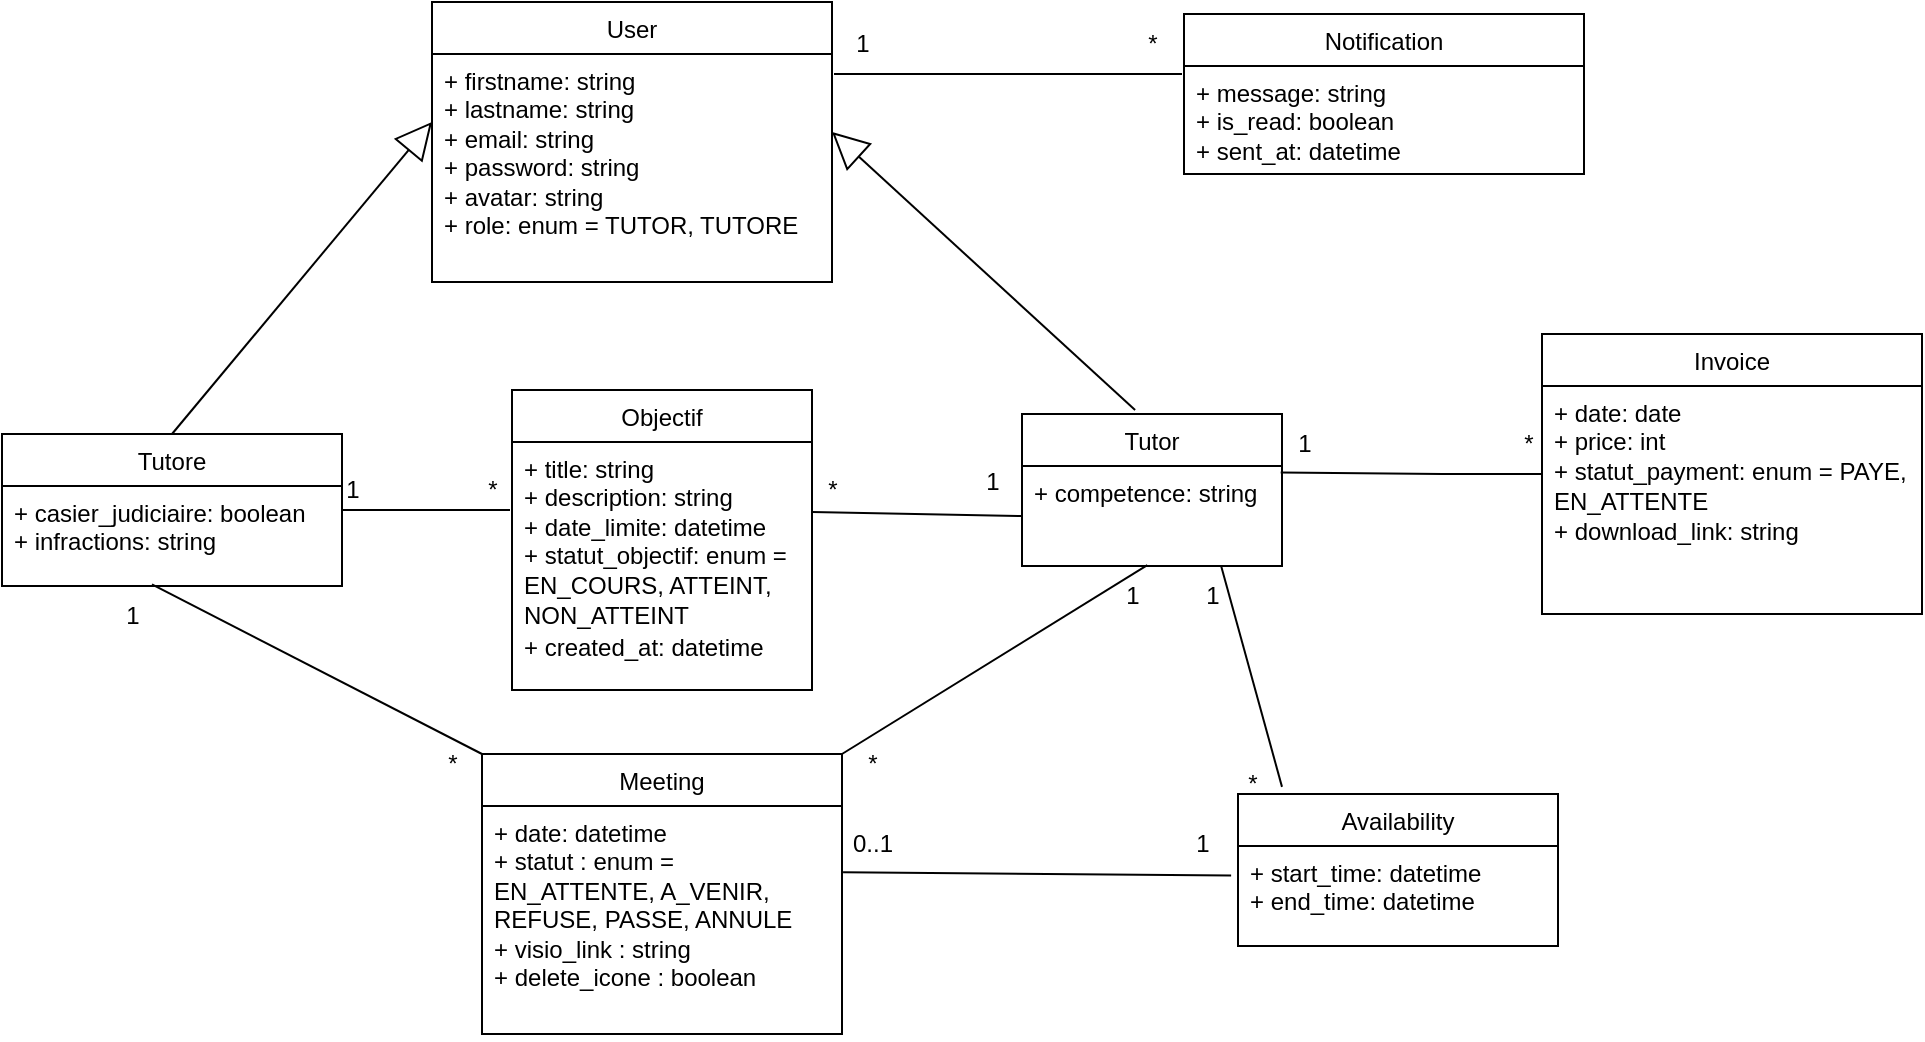 <mxfile version="26.2.13">
  <diagram name="Page-1" id="e7e014a7-5840-1c2e-5031-d8a46d1fe8dd">
    <mxGraphModel dx="1283" dy="527" grid="1" gridSize="10" guides="1" tooltips="1" connect="1" arrows="1" fold="1" page="1" pageScale="1" pageWidth="1169" pageHeight="826" background="none" math="0" shadow="0">
      <root>
        <mxCell id="0" />
        <mxCell id="1" parent="0" />
        <mxCell id="kNmYof3E53R_5Ev27kBF-41" value="&lt;span style=&quot;font-weight: normal;&quot;&gt;User&lt;/span&gt;" style="swimlane;fontStyle=1;align=center;verticalAlign=top;childLayout=stackLayout;horizontal=1;startSize=26;horizontalStack=0;resizeParent=1;resizeParentMax=0;resizeLast=0;collapsible=1;marginBottom=0;whiteSpace=wrap;html=1;" parent="1" vertex="1">
          <mxGeometry x="565" y="54" width="200" height="140" as="geometry" />
        </mxCell>
        <mxCell id="kNmYof3E53R_5Ev27kBF-42" value="&lt;div&gt;+ firstname: string&lt;/div&gt;&lt;div&gt;&lt;span style=&quot;background-color: transparent; color: light-dark(rgb(0, 0, 0), rgb(255, 255, 255));&quot;&gt;+ lastname: string&lt;/span&gt;&lt;/div&gt;&lt;div&gt;+ email: string&lt;/div&gt;&lt;div&gt;+ password: string&lt;/div&gt;&lt;div&gt;+&amp;nbsp;&lt;span style=&quot;background-color: transparent; color: light-dark(rgb(0, 0, 0), rgb(255, 255, 255));&quot;&gt;avatar: string&lt;/span&gt;&lt;/div&gt;&lt;div&gt;+&amp;nbsp;&lt;span style=&quot;color: light-dark(rgb(0, 0, 0), rgb(255, 255, 255)); background-color: transparent;&quot;&gt;role: enum = TUTOR, TUTORE&lt;/span&gt;&lt;/div&gt;&lt;div&gt;&lt;br&gt;&lt;/div&gt;" style="text;strokeColor=none;fillColor=none;align=left;verticalAlign=top;spacingLeft=4;spacingRight=4;overflow=hidden;rotatable=0;points=[[0,0.5],[1,0.5]];portConstraint=eastwest;whiteSpace=wrap;html=1;" parent="kNmYof3E53R_5Ev27kBF-41" vertex="1">
          <mxGeometry y="26" width="200" height="114" as="geometry" />
        </mxCell>
        <mxCell id="kNmYof3E53R_5Ev27kBF-52" value="" style="endArrow=block;endSize=16;endFill=0;html=1;rounded=0;exitX=0.5;exitY=0;exitDx=0;exitDy=0;entryX=0;entryY=0.298;entryDx=0;entryDy=0;entryPerimeter=0;" parent="1" source="kNmYof3E53R_5Ev27kBF-53" target="kNmYof3E53R_5Ev27kBF-42" edge="1">
          <mxGeometry x="0.006" width="160" relative="1" as="geometry">
            <mxPoint x="500.95" y="260" as="sourcePoint" />
            <mxPoint x="720" y="181" as="targetPoint" />
            <Array as="points" />
            <mxPoint as="offset" />
          </mxGeometry>
        </mxCell>
        <mxCell id="kNmYof3E53R_5Ev27kBF-53" value="&lt;span style=&quot;font-weight: 400;&quot;&gt;Tutore&lt;/span&gt;" style="swimlane;fontStyle=1;align=center;verticalAlign=top;childLayout=stackLayout;horizontal=1;startSize=26;horizontalStack=0;resizeParent=1;resizeParentMax=0;resizeLast=0;collapsible=1;marginBottom=0;whiteSpace=wrap;html=1;" parent="1" vertex="1">
          <mxGeometry x="350" y="270" width="170" height="76" as="geometry" />
        </mxCell>
        <mxCell id="kNmYof3E53R_5Ev27kBF-54" value="+ casier_judiciaire: boolean&lt;div&gt;&lt;span style=&quot;background-color: transparent; color: light-dark(rgb(0, 0, 0), rgb(255, 255, 255));&quot;&gt;+&amp;nbsp;&lt;/span&gt;infractions: string&lt;div&gt;&lt;br&gt;&lt;/div&gt;&lt;/div&gt;" style="text;strokeColor=none;fillColor=none;align=left;verticalAlign=top;spacingLeft=4;spacingRight=4;overflow=hidden;rotatable=0;points=[[0,0.5],[1,0.5]];portConstraint=eastwest;whiteSpace=wrap;html=1;" parent="kNmYof3E53R_5Ev27kBF-53" vertex="1">
          <mxGeometry y="26" width="170" height="50" as="geometry" />
        </mxCell>
        <mxCell id="kNmYof3E53R_5Ev27kBF-57" value="&lt;span style=&quot;font-weight: 400;&quot;&gt;Availability&lt;/span&gt;" style="swimlane;fontStyle=1;align=center;verticalAlign=top;childLayout=stackLayout;horizontal=1;startSize=26;horizontalStack=0;resizeParent=1;resizeParentMax=0;resizeLast=0;collapsible=1;marginBottom=0;whiteSpace=wrap;html=1;" parent="1" vertex="1">
          <mxGeometry x="968" y="450" width="160" height="76" as="geometry" />
        </mxCell>
        <mxCell id="kNmYof3E53R_5Ev27kBF-58" value="+ start_time: datetime&lt;div&gt;&lt;div&gt;+ end_time: datetime&lt;/div&gt;&lt;/div&gt;" style="text;strokeColor=none;fillColor=none;align=left;verticalAlign=top;spacingLeft=4;spacingRight=4;overflow=hidden;rotatable=0;points=[[0,0.5],[1,0.5]];portConstraint=eastwest;whiteSpace=wrap;html=1;" parent="kNmYof3E53R_5Ev27kBF-57" vertex="1">
          <mxGeometry y="26" width="160" height="50" as="geometry" />
        </mxCell>
        <mxCell id="kNmYof3E53R_5Ev27kBF-60" value="&lt;span style=&quot;font-weight: normal;&quot;&gt;Meeting&lt;/span&gt;" style="swimlane;fontStyle=1;align=center;verticalAlign=top;childLayout=stackLayout;horizontal=1;startSize=26;horizontalStack=0;resizeParent=1;resizeParentMax=0;resizeLast=0;collapsible=1;marginBottom=0;whiteSpace=wrap;html=1;" parent="1" vertex="1">
          <mxGeometry x="590" y="430" width="180" height="140" as="geometry" />
        </mxCell>
        <mxCell id="kNmYof3E53R_5Ev27kBF-61" value="&lt;div&gt;+ date: datetime&lt;/div&gt;&lt;div&gt;&lt;span style=&quot;background-color: transparent; color: light-dark(rgb(0, 0, 0), rgb(255, 255, 255));&quot;&gt;+ statut : enum = EN_ATTENTE, A_VENIR, REFUSE, PASSE, ANNULE&lt;/span&gt;&lt;/div&gt;&lt;div&gt;+ visio_link : string&lt;/div&gt;&lt;div&gt;+ delete_icone : boolean&lt;/div&gt;" style="text;strokeColor=none;fillColor=none;align=left;verticalAlign=top;spacingLeft=4;spacingRight=4;overflow=hidden;rotatable=0;points=[[0,0.5],[1,0.5]];portConstraint=eastwest;whiteSpace=wrap;html=1;" parent="kNmYof3E53R_5Ev27kBF-60" vertex="1">
          <mxGeometry y="26" width="180" height="114" as="geometry" />
        </mxCell>
        <mxCell id="kNmYof3E53R_5Ev27kBF-62" value="&lt;span style=&quot;font-weight: 400;&quot;&gt;Invoice&lt;/span&gt;" style="swimlane;fontStyle=1;align=center;verticalAlign=top;childLayout=stackLayout;horizontal=1;startSize=26;horizontalStack=0;resizeParent=1;resizeParentMax=0;resizeLast=0;collapsible=1;marginBottom=0;whiteSpace=wrap;html=1;" parent="1" vertex="1">
          <mxGeometry x="1120" y="220" width="190" height="140" as="geometry" />
        </mxCell>
        <mxCell id="kNmYof3E53R_5Ev27kBF-63" value="&lt;div&gt;+ date: date&lt;/div&gt;&lt;div&gt;&lt;span style=&quot;background-color: transparent; color: light-dark(rgb(0, 0, 0), rgb(255, 255, 255));&quot;&gt;+ price: int&lt;/span&gt;&lt;/div&gt;&lt;div&gt;&lt;span style=&quot;background-color: transparent; color: light-dark(rgb(0, 0, 0), rgb(255, 255, 255)); text-indent: -23.8px;&quot;&gt;+ statut_payment: enum = PAYE, EN_ATTENTE&lt;/span&gt;&lt;font style=&quot;background-color: transparent; color: light-dark(rgb(0, 0, 0), rgb(255, 255, 255)); text-indent: -23.8px;&quot; face=&quot;Symbol&quot;&gt;&lt;span style=&quot;font-size: 13.333px;&quot;&gt;&amp;nbsp;&lt;/span&gt;&lt;/font&gt;&lt;/div&gt;&lt;div&gt;&lt;span style=&quot;color: light-dark(rgb(0, 0, 0), rgb(255, 255, 255)); background-color: transparent; text-indent: -23.8px;&quot;&gt;+ download_link: string&lt;/span&gt;&lt;/div&gt;&lt;div&gt;&lt;p style=&quot;margin-top:6.0pt;margin-right:0cm;margin-bottom:6.0pt;&lt;br/&gt;margin-left:35.7pt;text-indent:-17.85pt;line-height:15.0pt;mso-line-height-rule:&lt;br/&gt;exactly;mso-list:l0 level1 lfo1;tab-stops:36.0pt&quot; class=&quot;Standard&quot;&gt;&lt;/p&gt;&lt;/div&gt;&lt;div&gt;&lt;span style=&quot;background-color: transparent; color: light-dark(rgb(0, 0, 0), rgb(255, 255, 255));&quot;&gt;&lt;br&gt;&lt;/span&gt;&lt;/div&gt;" style="text;strokeColor=none;fillColor=none;align=left;verticalAlign=top;spacingLeft=4;spacingRight=4;overflow=hidden;rotatable=0;points=[[0,0.5],[1,0.5]];portConstraint=eastwest;whiteSpace=wrap;html=1;" parent="kNmYof3E53R_5Ev27kBF-62" vertex="1">
          <mxGeometry y="26" width="190" height="114" as="geometry" />
        </mxCell>
        <mxCell id="kNmYof3E53R_5Ev27kBF-66" value="&lt;span style=&quot;font-weight: 400;&quot;&gt;Objectif&lt;/span&gt;" style="swimlane;fontStyle=1;align=center;verticalAlign=top;childLayout=stackLayout;horizontal=1;startSize=26;horizontalStack=0;resizeParent=1;resizeParentMax=0;resizeLast=0;collapsible=1;marginBottom=0;whiteSpace=wrap;html=1;" parent="1" vertex="1">
          <mxGeometry x="605" y="248" width="150" height="150" as="geometry" />
        </mxCell>
        <mxCell id="kNmYof3E53R_5Ev27kBF-67" value="&lt;div&gt;+ title: string&lt;/div&gt;&lt;div&gt;&lt;span style=&quot;background-color: transparent; color: light-dark(rgb(0, 0, 0), rgb(255, 255, 255));&quot;&gt;+ description: string&lt;/span&gt;&lt;/div&gt;&lt;div&gt;+ date_limite: datetime&lt;span style=&quot;background-color: transparent; color: light-dark(rgb(0, 0, 0), rgb(255, 255, 255));&quot;&gt;&lt;/span&gt;&lt;/div&gt;&lt;div&gt;&lt;span style=&quot;background-color: transparent; color: light-dark(rgb(0, 0, 0), rgb(255, 255, 255)); text-indent: -23.8px;&quot;&gt;+ statut_objectif: enum = EN_COURS, ATTEINT, NON_ATTEINT&lt;/span&gt;&lt;font style=&quot;background-color: transparent; color: light-dark(rgb(0, 0, 0), rgb(255, 255, 255)); text-indent: -23.8px;&quot; face=&quot;Symbol&quot;&gt;&lt;span style=&quot;font-size: 13.333px;&quot;&gt;&amp;nbsp;&lt;/span&gt;&lt;/font&gt;&lt;/div&gt;&lt;div&gt;&lt;span style=&quot;text-indent: -23.8px;&quot;&gt;+ created_at: datetime&lt;/span&gt;&lt;font style=&quot;background-color: transparent; color: light-dark(rgb(0, 0, 0), rgb(255, 255, 255)); text-indent: -23.8px;&quot; face=&quot;Symbol&quot;&gt;&lt;span style=&quot;font-size: 13.333px;&quot;&gt;&lt;/span&gt;&lt;/font&gt;&lt;/div&gt;&lt;div&gt;&lt;span style=&quot;color: rgba(0, 0, 0, 0); font-family: monospace; font-size: 0px; text-wrap-mode: nowrap;&quot;&gt;%3CmxGraphModel%3E%3Croot%3E%3CmxCell%20id%3D%220%22%2F%3E%3CmxCell%20id%3D%221%22%20parent%3D%220%22%2F%3E%3CmxCell%20id%3D%222%22%20value%3D%22*%22%20style%3D%22text%3Bhtml%3D1%3Balign%3Dcenter%3BverticalAlign%3Dmiddle%3Bresizable%3D0%3Bpoints%3D%5B%5D%3Bautosize%3D1%3BstrokeColor%3Dnone%3BfillColor%3Dnone%3B%22%20vertex%3D%221%22%20parent%3D%221%22%3E%3CmxGeometry%20x%3D%22320%22%20y%3D%22283%22%20width%3D%2230%22%20height%3D%2230%22%20as%3D%22geometry%22%2F%3E%3C%2FmxCell%3E%3C%2Froot%3E%3C%2FmxGraphModel%3E&lt;/span&gt;&lt;font style=&quot;background-color: transparent; color: light-dark(rgb(0, 0, 0), rgb(255, 255, 255)); text-indent: -23.8px;&quot; face=&quot;Symbol&quot;&gt;&lt;span style=&quot;font-size: 13.333px;&quot;&gt;&lt;/span&gt;&lt;/font&gt;&lt;/div&gt;&lt;div&gt;&lt;span style=&quot;color: rgba(0, 0, 0, 0); font-family: monospace; font-size: 0px; text-wrap-mode: nowrap;&quot;&gt;%3CmxGraphModel%3E%3Croot%3E%3CmxCell%20id%3D%220%22%2F%3E%3CmxCell%20id%3D%221%22%20parent%3D%220%22%2F%3E%3CmxCell%20id%3D%222%22%20value%3D%22*%22%20style%3D%22text%3Bhtml%3D1%3Balign%3Dcenter%3BverticalAlign%3Dmiddle%3Bresizable%3D0%3Bpoints%3D%5B%5D%3Bautosize%3D1%3BstrokeColor%3Dnone%3BfillColor%3Dnone%3B%22%20vertex%3D%221%22%20parent%3D%221%22%3E%3CmxGeometry%20x%3D%22320%22%20y%3D%22283%22%20width%3D%2230%22%20height%3D%2230%22%20as%3D%22geometry%22%2F%3E%3C%2FmxCell%3E%3C%2Froot%3E%3C%2FmxGraphModel%3E&lt;/span&gt;&lt;font style=&quot;background-color: transparent; color: light-dark(rgb(0, 0, 0), rgb(255, 255, 255)); text-indent: -23.8px;&quot; face=&quot;Symbol&quot;&gt;&lt;span style=&quot;font-size: 13.333px;&quot;&gt;&lt;/span&gt;&lt;/font&gt;&lt;/div&gt;" style="text;strokeColor=none;fillColor=none;align=left;verticalAlign=top;spacingLeft=4;spacingRight=4;overflow=hidden;rotatable=0;points=[[0,0.5],[1,0.5]];portConstraint=eastwest;whiteSpace=wrap;html=1;" parent="kNmYof3E53R_5Ev27kBF-66" vertex="1">
          <mxGeometry y="26" width="150" height="124" as="geometry" />
        </mxCell>
        <mxCell id="kNmYof3E53R_5Ev27kBF-68" value="" style="endArrow=block;endSize=16;endFill=0;html=1;rounded=0;entryX=1.006;entryY=0.439;entryDx=0;entryDy=0;entryPerimeter=0;exitX=0.435;exitY=-0.026;exitDx=0;exitDy=0;exitPerimeter=0;" parent="1" source="kNmYof3E53R_5Ev27kBF-69" edge="1">
          <mxGeometry x="0.006" width="160" relative="1" as="geometry">
            <mxPoint x="893.54" y="248" as="sourcePoint" />
            <mxPoint x="765" y="119.036" as="targetPoint" />
            <Array as="points" />
            <mxPoint as="offset" />
          </mxGeometry>
        </mxCell>
        <mxCell id="kNmYof3E53R_5Ev27kBF-69" value="&lt;span style=&quot;font-weight: 400;&quot;&gt;Tutor&lt;/span&gt;" style="swimlane;fontStyle=1;align=center;verticalAlign=top;childLayout=stackLayout;horizontal=1;startSize=26;horizontalStack=0;resizeParent=1;resizeParentMax=0;resizeLast=0;collapsible=1;marginBottom=0;whiteSpace=wrap;html=1;" parent="1" vertex="1">
          <mxGeometry x="860" y="260" width="130" height="76" as="geometry" />
        </mxCell>
        <mxCell id="kNmYof3E53R_5Ev27kBF-70" value="+ competence: string" style="text;strokeColor=none;fillColor=none;align=left;verticalAlign=top;spacingLeft=4;spacingRight=4;overflow=hidden;rotatable=0;points=[[0,0.5],[1,0.5]];portConstraint=eastwest;whiteSpace=wrap;html=1;" parent="kNmYof3E53R_5Ev27kBF-69" vertex="1">
          <mxGeometry y="26" width="130" height="50" as="geometry" />
        </mxCell>
        <mxCell id="kNmYof3E53R_5Ev27kBF-89" value="" style="endArrow=none;html=1;rounded=0;entryX=0.737;entryY=1.088;entryDx=0;entryDy=0;exitX=0.114;exitY=0.011;exitDx=0;exitDy=0;entryPerimeter=0;exitPerimeter=0;" parent="1" edge="1">
          <mxGeometry width="50" height="50" relative="1" as="geometry">
            <mxPoint x="990" y="446.436" as="sourcePoint" />
            <mxPoint x="959.57" y="336" as="targetPoint" />
            <Array as="points" />
          </mxGeometry>
        </mxCell>
        <mxCell id="kNmYof3E53R_5Ev27kBF-90" value="*" style="text;html=1;align=center;verticalAlign=middle;resizable=0;points=[];autosize=1;strokeColor=none;fillColor=none;" parent="1" vertex="1">
          <mxGeometry x="1098" y="260" width="30" height="30" as="geometry" />
        </mxCell>
        <mxCell id="kNmYof3E53R_5Ev27kBF-91" value="1" style="text;html=1;align=center;verticalAlign=middle;resizable=0;points=[];autosize=1;strokeColor=none;fillColor=none;" parent="1" vertex="1">
          <mxGeometry x="986" y="260" width="30" height="30" as="geometry" />
        </mxCell>
        <mxCell id="kNmYof3E53R_5Ev27kBF-92" value="" style="endArrow=none;html=1;rounded=0;entryX=0.995;entryY=0.064;entryDx=0;entryDy=0;entryPerimeter=0;" parent="1" target="kNmYof3E53R_5Ev27kBF-70" edge="1">
          <mxGeometry width="50" height="50" relative="1" as="geometry">
            <mxPoint x="1120" y="290" as="sourcePoint" />
            <mxPoint x="970" y="270" as="targetPoint" />
            <Array as="points">
              <mxPoint x="1070" y="290" />
            </Array>
          </mxGeometry>
        </mxCell>
        <mxCell id="kNmYof3E53R_5Ev27kBF-93" value="1" style="text;html=1;align=center;verticalAlign=middle;resizable=0;points=[];autosize=1;strokeColor=none;fillColor=none;" parent="1" vertex="1">
          <mxGeometry x="940" y="336" width="30" height="30" as="geometry" />
        </mxCell>
        <mxCell id="kNmYof3E53R_5Ev27kBF-94" value="*" style="text;html=1;align=center;verticalAlign=middle;resizable=0;points=[];autosize=1;strokeColor=none;fillColor=none;" parent="1" vertex="1">
          <mxGeometry x="960" y="430" width="30" height="30" as="geometry" />
        </mxCell>
        <mxCell id="kNmYof3E53R_5Ev27kBF-96" value="" style="endArrow=none;html=1;rounded=0;entryX=0;entryY=0;entryDx=0;entryDy=0;exitX=0.833;exitY=-0.027;exitDx=0;exitDy=0;exitPerimeter=0;" parent="1" source="kNmYof3E53R_5Ev27kBF-98" target="kNmYof3E53R_5Ev27kBF-60" edge="1">
          <mxGeometry width="50" height="50" relative="1" as="geometry">
            <mxPoint x="540" y="346.5" as="sourcePoint" />
            <mxPoint x="560" y="399.5" as="targetPoint" />
            <Array as="points" />
          </mxGeometry>
        </mxCell>
        <mxCell id="kNmYof3E53R_5Ev27kBF-97" value="" style="endArrow=none;html=1;rounded=0;exitX=0.482;exitY=0.992;exitDx=0;exitDy=0;exitPerimeter=0;entryX=1;entryY=0;entryDx=0;entryDy=0;" parent="1" source="kNmYof3E53R_5Ev27kBF-70" target="kNmYof3E53R_5Ev27kBF-60" edge="1">
          <mxGeometry width="50" height="50" relative="1" as="geometry">
            <mxPoint x="778" y="342" as="sourcePoint" />
            <mxPoint x="889" y="390" as="targetPoint" />
            <Array as="points" />
          </mxGeometry>
        </mxCell>
        <mxCell id="kNmYof3E53R_5Ev27kBF-98" value="1" style="text;html=1;align=center;verticalAlign=middle;resizable=0;points=[];autosize=1;strokeColor=none;fillColor=none;" parent="1" vertex="1">
          <mxGeometry x="400" y="346" width="30" height="30" as="geometry" />
        </mxCell>
        <mxCell id="kNmYof3E53R_5Ev27kBF-99" value="*" style="text;html=1;align=center;verticalAlign=middle;resizable=0;points=[];autosize=1;strokeColor=none;fillColor=none;" parent="1" vertex="1">
          <mxGeometry x="560" y="420" width="30" height="30" as="geometry" />
        </mxCell>
        <mxCell id="kNmYof3E53R_5Ev27kBF-100" value="1" style="text;html=1;align=center;verticalAlign=middle;resizable=0;points=[];autosize=1;strokeColor=none;fillColor=none;" parent="1" vertex="1">
          <mxGeometry x="900" y="336" width="30" height="30" as="geometry" />
        </mxCell>
        <mxCell id="kNmYof3E53R_5Ev27kBF-101" value="*" style="text;html=1;align=center;verticalAlign=middle;resizable=0;points=[];autosize=1;strokeColor=none;fillColor=none;" parent="1" vertex="1">
          <mxGeometry x="770" y="420" width="30" height="30" as="geometry" />
        </mxCell>
        <mxCell id="kNmYof3E53R_5Ev27kBF-103" value="" style="endArrow=none;html=1;rounded=0;exitX=1;exitY=0.24;exitDx=0;exitDy=0;exitPerimeter=0;" parent="1" source="kNmYof3E53R_5Ev27kBF-54" edge="1">
          <mxGeometry width="50" height="50" relative="1" as="geometry">
            <mxPoint x="503.85" y="309.2" as="sourcePoint" />
            <mxPoint x="604" y="308" as="targetPoint" />
          </mxGeometry>
        </mxCell>
        <mxCell id="kNmYof3E53R_5Ev27kBF-104" value="1" style="text;html=1;align=center;verticalAlign=middle;resizable=0;points=[];autosize=1;strokeColor=none;fillColor=none;" parent="1" vertex="1">
          <mxGeometry x="510" y="283" width="30" height="30" as="geometry" />
        </mxCell>
        <mxCell id="kNmYof3E53R_5Ev27kBF-105" value="*" style="text;html=1;align=center;verticalAlign=middle;resizable=0;points=[];autosize=1;strokeColor=none;fillColor=none;" parent="1" vertex="1">
          <mxGeometry x="580" y="283" width="30" height="30" as="geometry" />
        </mxCell>
        <mxCell id="kNmYof3E53R_5Ev27kBF-106" value="" style="endArrow=none;html=1;rounded=0;exitX=1;exitY=0.24;exitDx=0;exitDy=0;exitPerimeter=0;entryX=0;entryY=0.5;entryDx=0;entryDy=0;" parent="1" target="kNmYof3E53R_5Ev27kBF-70" edge="1">
          <mxGeometry width="50" height="50" relative="1" as="geometry">
            <mxPoint x="755" y="309" as="sourcePoint" />
            <mxPoint x="830" y="309" as="targetPoint" />
          </mxGeometry>
        </mxCell>
        <mxCell id="kNmYof3E53R_5Ev27kBF-107" value="1" style="text;html=1;align=center;verticalAlign=middle;resizable=0;points=[];autosize=1;strokeColor=none;fillColor=none;" parent="1" vertex="1">
          <mxGeometry x="830" y="279" width="30" height="30" as="geometry" />
        </mxCell>
        <mxCell id="kNmYof3E53R_5Ev27kBF-108" value="*" style="text;html=1;align=center;verticalAlign=middle;resizable=0;points=[];autosize=1;strokeColor=none;fillColor=none;" parent="1" vertex="1">
          <mxGeometry x="750" y="283" width="30" height="30" as="geometry" />
        </mxCell>
        <mxCell id="kNmYof3E53R_5Ev27kBF-110" value="" style="endArrow=none;html=1;rounded=0;entryX=1.014;entryY=0.291;entryDx=0;entryDy=0;exitX=0.985;exitY=1.027;exitDx=0;exitDy=0;entryPerimeter=0;exitPerimeter=0;" parent="1" source="kNmYof3E53R_5Ev27kBF-112" edge="1">
          <mxGeometry width="50" height="50" relative="1" as="geometry">
            <mxPoint x="964.24" y="487.6" as="sourcePoint" />
            <mxPoint x="770.52" y="489.174" as="targetPoint" />
            <Array as="points" />
          </mxGeometry>
        </mxCell>
        <mxCell id="kNmYof3E53R_5Ev27kBF-111" value="0..1" style="text;html=1;align=center;verticalAlign=middle;resizable=0;points=[];autosize=1;strokeColor=none;fillColor=none;" parent="1" vertex="1">
          <mxGeometry x="765" y="460" width="40" height="30" as="geometry" />
        </mxCell>
        <mxCell id="kNmYof3E53R_5Ev27kBF-112" value="1" style="text;html=1;align=center;verticalAlign=middle;resizable=0;points=[];autosize=1;strokeColor=none;fillColor=none;" parent="1" vertex="1">
          <mxGeometry x="935" y="460" width="30" height="30" as="geometry" />
        </mxCell>
        <mxCell id="kNmYof3E53R_5Ev27kBF-113" value="&lt;span style=&quot;font-weight: 400;&quot;&gt;Notification&lt;/span&gt;" style="swimlane;fontStyle=1;align=center;verticalAlign=top;childLayout=stackLayout;horizontal=1;startSize=26;horizontalStack=0;resizeParent=1;resizeParentMax=0;resizeLast=0;collapsible=1;marginBottom=0;whiteSpace=wrap;html=1;" parent="1" vertex="1">
          <mxGeometry x="941" y="60" width="200" height="80" as="geometry" />
        </mxCell>
        <mxCell id="kNmYof3E53R_5Ev27kBF-114" value="&lt;div&gt;+ message: string&lt;/div&gt;&lt;div&gt;&lt;span style=&quot;background-color: transparent; color: light-dark(rgb(0, 0, 0), rgb(255, 255, 255));&quot;&gt;+ is_read: boolean&lt;/span&gt;&lt;/div&gt;&lt;div&gt;+ sent_at: datetime&lt;/div&gt;&lt;div&gt;&lt;br&gt;&lt;/div&gt;" style="text;strokeColor=none;fillColor=none;align=left;verticalAlign=top;spacingLeft=4;spacingRight=4;overflow=hidden;rotatable=0;points=[[0,0.5],[1,0.5]];portConstraint=eastwest;whiteSpace=wrap;html=1;" parent="kNmYof3E53R_5Ev27kBF-113" vertex="1">
          <mxGeometry y="26" width="200" height="54" as="geometry" />
        </mxCell>
        <mxCell id="kNmYof3E53R_5Ev27kBF-115" value="" style="endArrow=none;html=1;rounded=0;" parent="1" edge="1">
          <mxGeometry width="50" height="50" relative="1" as="geometry">
            <mxPoint x="940" y="90" as="sourcePoint" />
            <mxPoint x="766" y="90" as="targetPoint" />
            <Array as="points">
              <mxPoint x="846" y="90" />
            </Array>
          </mxGeometry>
        </mxCell>
        <mxCell id="kNmYof3E53R_5Ev27kBF-118" value="1" style="text;html=1;align=center;verticalAlign=middle;resizable=0;points=[];autosize=1;strokeColor=none;fillColor=none;" parent="1" vertex="1">
          <mxGeometry x="765" y="60" width="30" height="30" as="geometry" />
        </mxCell>
        <mxCell id="kNmYof3E53R_5Ev27kBF-119" value="*" style="text;html=1;align=center;verticalAlign=middle;resizable=0;points=[];autosize=1;strokeColor=none;fillColor=none;" parent="1" vertex="1">
          <mxGeometry x="910" y="60" width="30" height="30" as="geometry" />
        </mxCell>
      </root>
    </mxGraphModel>
  </diagram>
</mxfile>
